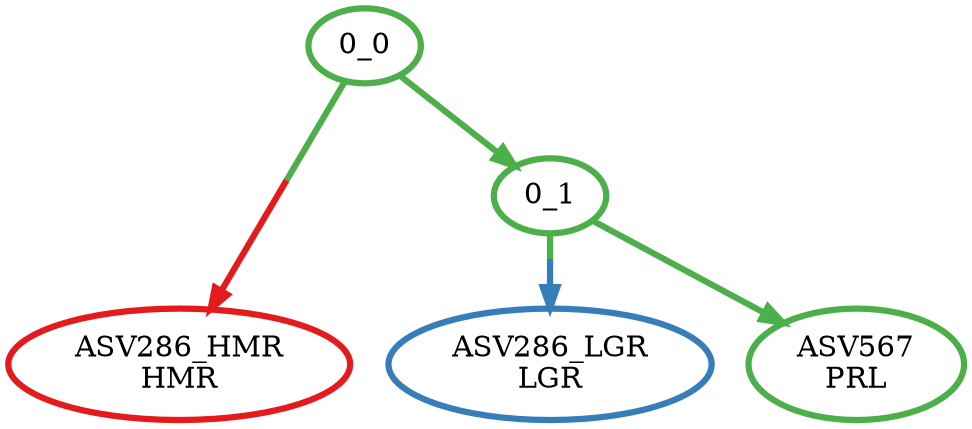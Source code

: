 digraph T {
	{
		rank=same
		4 [penwidth=3,colorscheme=set19,color=2,label="ASV286_LGR\nLGR"]
		3 [penwidth=3,colorscheme=set19,color=1,label="ASV286_HMR\nHMR"]
		2 [penwidth=3,colorscheme=set19,color=3,label="ASV567\nPRL"]
	}
	1 [penwidth=3,colorscheme=set19,color=3,label="0_1"]
	0 [penwidth=3,colorscheme=set19,color=3,label="0_0"]
	1 -> 4 [penwidth=3,colorscheme=set19,color="3;0.5:2"]
	1 -> 2 [penwidth=3,colorscheme=set19,color=3]
	0 -> 3 [penwidth=3,colorscheme=set19,color="3;0.5:1"]
	0 -> 1 [penwidth=3,colorscheme=set19,color=3]
}
